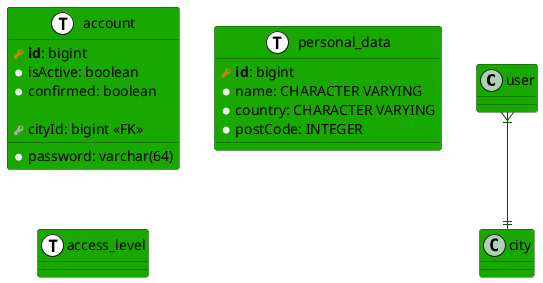 ' probably do wyjebania

@startuml
skinparam roundcorner 5
skinparam linetype ortho
skinparam shadowing false
skinparam handwritten false
skinparam class {
    ' BackgroundColor #965c8a
    ' ArrowColor #693600
    ' BorderColor #693600
    ArrowColor #0c4f00
    BorderColor #0c4f00
    BackgroundColor #19a800
}

!define primary_key(x) <b><color:#b8861b><&key></color> x</b>
!define foreign_key(x) <color:#aaaaaa><&key></color> x
!define column(x) <color:#efefef><&media-record></color> x
!define table(x) entity x << (T, white) >>

user }|--|| city

table( account ) {
  primary_key( id ): bigint 
  column( isActive ): boolean 
  column( password ): varchar(64)
  column( confirmed ): boolean
  
  foreign_key( cityId ): bigint <<FK>>
}

table( personal_data ) {
  primary_key( id ): bigint 
  column( name ): CHARACTER VARYING 
  column( country ): CHARACTER VARYING
  column( postCode ): INTEGER
}

table( access_level )
@enduml